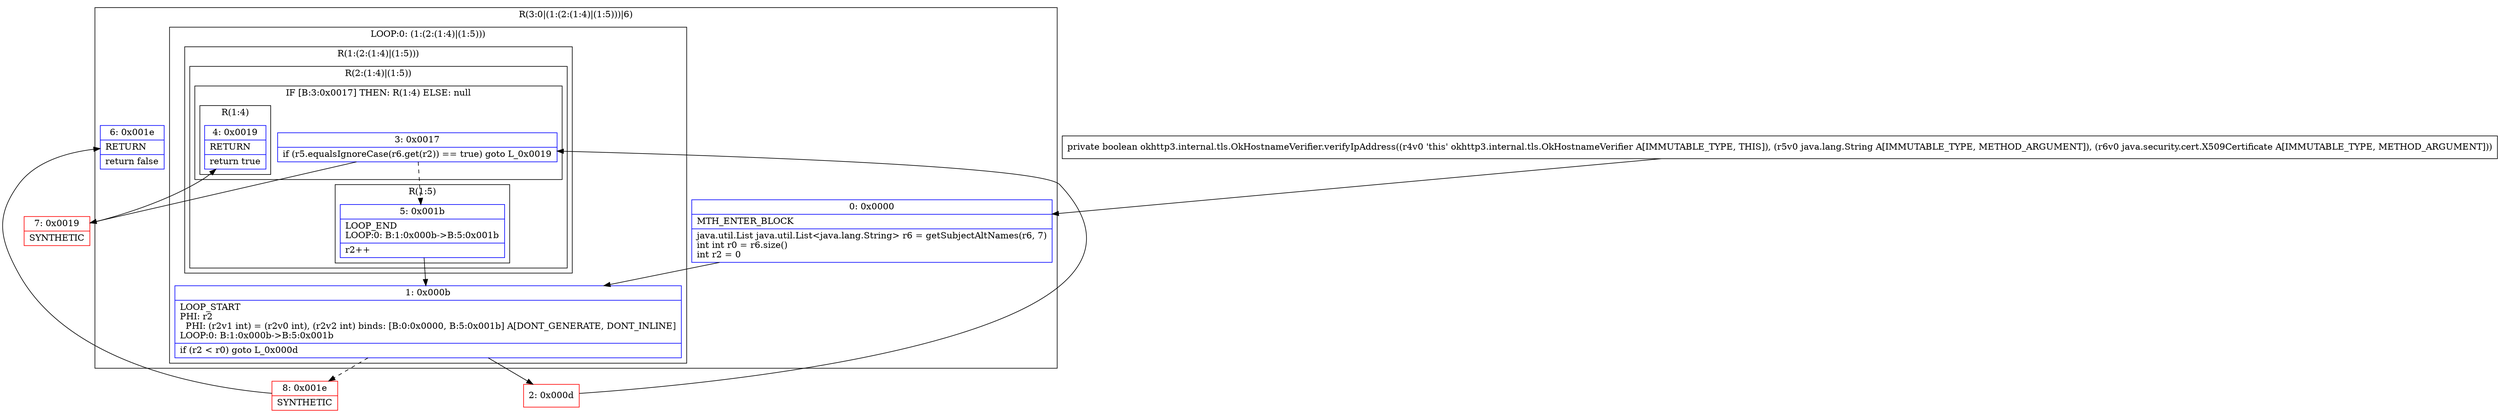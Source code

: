 digraph "CFG forokhttp3.internal.tls.OkHostnameVerifier.verifyIpAddress(Ljava\/lang\/String;Ljava\/security\/cert\/X509Certificate;)Z" {
subgraph cluster_Region_356795368 {
label = "R(3:0|(1:(2:(1:4)|(1:5)))|6)";
node [shape=record,color=blue];
Node_0 [shape=record,label="{0\:\ 0x0000|MTH_ENTER_BLOCK\l|java.util.List java.util.List\<java.lang.String\> r6 = getSubjectAltNames(r6, 7)\lint int r0 = r6.size()\lint r2 = 0\l}"];
subgraph cluster_LoopRegion_1338217879 {
label = "LOOP:0: (1:(2:(1:4)|(1:5)))";
node [shape=record,color=blue];
Node_1 [shape=record,label="{1\:\ 0x000b|LOOP_START\lPHI: r2 \l  PHI: (r2v1 int) = (r2v0 int), (r2v2 int) binds: [B:0:0x0000, B:5:0x001b] A[DONT_GENERATE, DONT_INLINE]\lLOOP:0: B:1:0x000b\-\>B:5:0x001b\l|if (r2 \< r0) goto L_0x000d\l}"];
subgraph cluster_Region_636827310 {
label = "R(1:(2:(1:4)|(1:5)))";
node [shape=record,color=blue];
subgraph cluster_Region_25908915 {
label = "R(2:(1:4)|(1:5))";
node [shape=record,color=blue];
subgraph cluster_IfRegion_179277726 {
label = "IF [B:3:0x0017] THEN: R(1:4) ELSE: null";
node [shape=record,color=blue];
Node_3 [shape=record,label="{3\:\ 0x0017|if (r5.equalsIgnoreCase(r6.get(r2)) == true) goto L_0x0019\l}"];
subgraph cluster_Region_1657941769 {
label = "R(1:4)";
node [shape=record,color=blue];
Node_4 [shape=record,label="{4\:\ 0x0019|RETURN\l|return true\l}"];
}
}
subgraph cluster_Region_1426651793 {
label = "R(1:5)";
node [shape=record,color=blue];
Node_5 [shape=record,label="{5\:\ 0x001b|LOOP_END\lLOOP:0: B:1:0x000b\-\>B:5:0x001b\l|r2++\l}"];
}
}
}
}
Node_6 [shape=record,label="{6\:\ 0x001e|RETURN\l|return false\l}"];
}
Node_2 [shape=record,color=red,label="{2\:\ 0x000d}"];
Node_7 [shape=record,color=red,label="{7\:\ 0x0019|SYNTHETIC\l}"];
Node_8 [shape=record,color=red,label="{8\:\ 0x001e|SYNTHETIC\l}"];
MethodNode[shape=record,label="{private boolean okhttp3.internal.tls.OkHostnameVerifier.verifyIpAddress((r4v0 'this' okhttp3.internal.tls.OkHostnameVerifier A[IMMUTABLE_TYPE, THIS]), (r5v0 java.lang.String A[IMMUTABLE_TYPE, METHOD_ARGUMENT]), (r6v0 java.security.cert.X509Certificate A[IMMUTABLE_TYPE, METHOD_ARGUMENT])) }"];
MethodNode -> Node_0;
Node_0 -> Node_1;
Node_1 -> Node_2;
Node_1 -> Node_8[style=dashed];
Node_3 -> Node_5[style=dashed];
Node_3 -> Node_7;
Node_5 -> Node_1;
Node_2 -> Node_3;
Node_7 -> Node_4;
Node_8 -> Node_6;
}

